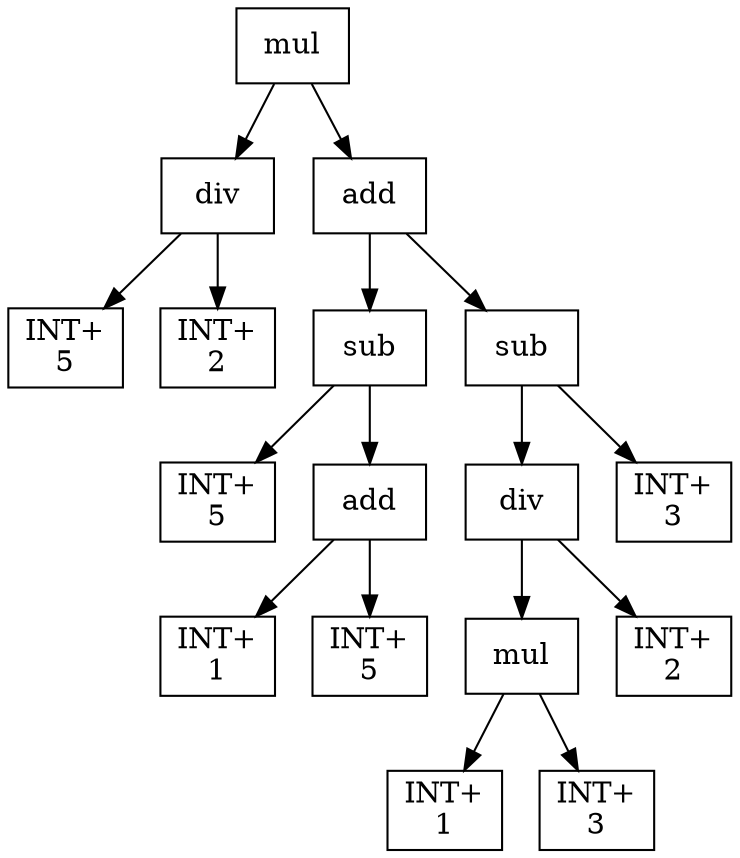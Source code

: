 digraph expr {
  node [shape=box];
  n1 [label="mul"];
  n2 [label="div"];
  n3 [label="INT+\n5"];
  n4 [label="INT+\n2"];
  n2 -> n3;
  n2 -> n4;
  n5 [label="add"];
  n6 [label="sub"];
  n7 [label="INT+\n5"];
  n8 [label="add"];
  n9 [label="INT+\n1"];
  n10 [label="INT+\n5"];
  n8 -> n9;
  n8 -> n10;
  n6 -> n7;
  n6 -> n8;
  n11 [label="sub"];
  n12 [label="div"];
  n13 [label="mul"];
  n14 [label="INT+\n1"];
  n15 [label="INT+\n3"];
  n13 -> n14;
  n13 -> n15;
  n16 [label="INT+\n2"];
  n12 -> n13;
  n12 -> n16;
  n17 [label="INT+\n3"];
  n11 -> n12;
  n11 -> n17;
  n5 -> n6;
  n5 -> n11;
  n1 -> n2;
  n1 -> n5;
}